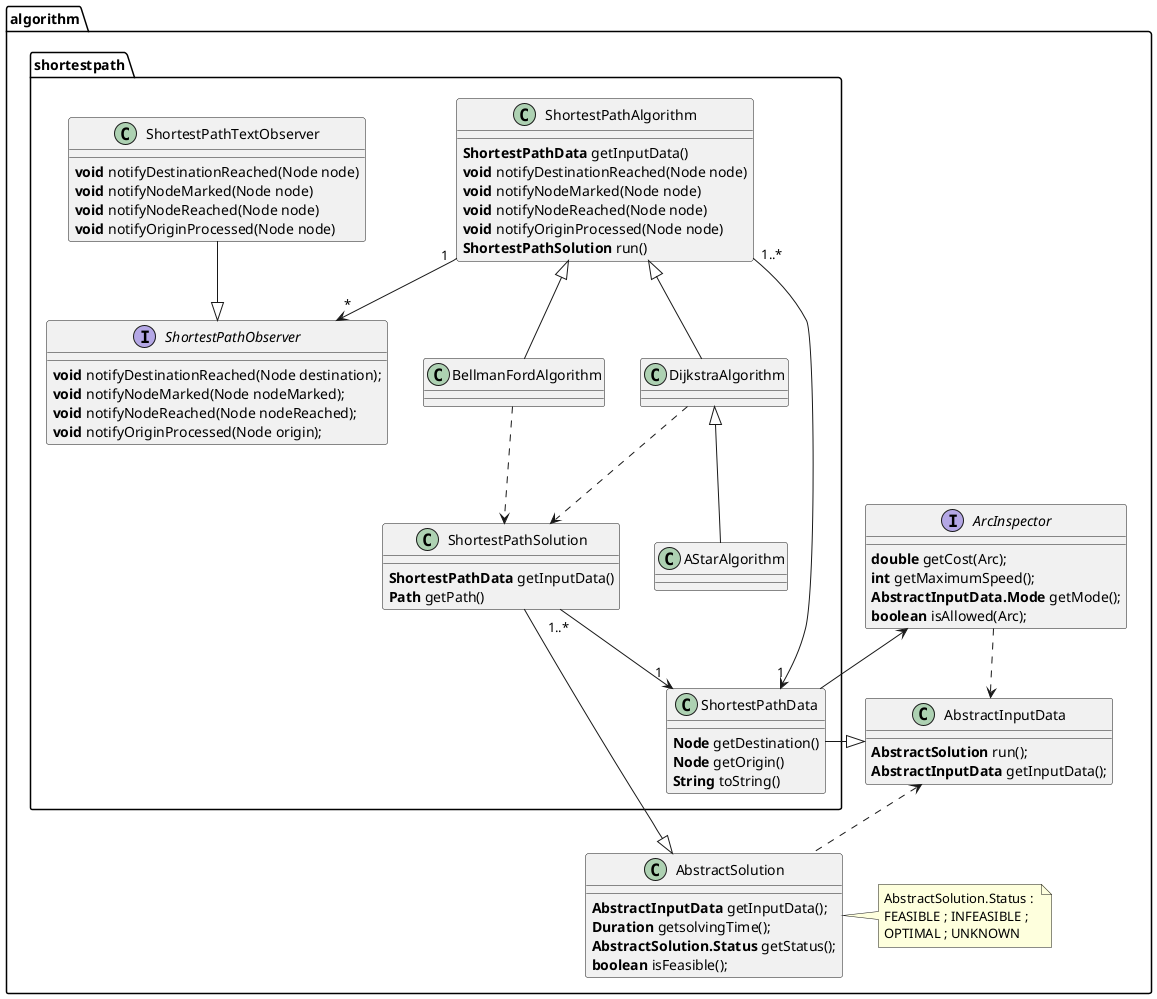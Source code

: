 @startuml
package "algorithm" {
    together {
        interface ArcInspector {
            **double** getCost​(Arc);
            **int** getMaximumSpeed();
            **AbstractInputData.Mode** getMode();
            **boolean** isAllowed​(Arc);
        }
        
        ArcInspector ..> AbstractInputData
        class AbstractInputData {
            **AbstractSolution** run();
            **AbstractInputData** getInputData();
        }
    }
    class AbstractSolution {
        **AbstractInputData** getInputData();
        **Duration** getsolvingTime();
        **AbstractSolution.Status** getStatus();
        **boolean** isFeasible();
    }
    note right: AbstractSolution.Status : \nFEASIBLE ; INFEASIBLE ;\nOPTIMAL ; UNKNOWN
    
    AbstractInputData <.. AbstractSolution
    package algorithm.shortestpath {
        interface ShortestPathObserver {
            **void** notifyDestinationReached(Node destination);
            **void** notifyNodeMarked​(Node nodeMarked);
            **void** notifyNodeReached(Node nodeReached);
            **void** notifyOriginProcessed(Node origin);
        }	
        class AStarAlgorithm {
            
        } 
        together { 
            class BellmanFordAlgorithm {
                
            } 
            class DijkstraAlgorithm {
                
            }
            class ShortestPathAlgorithm {
                **ShortestPathData** getInputData()
                **void** notifyDestinationReached​(Node node)
                **void** notifyNodeMarked​(Node node)
                **void** notifyNodeReached​(Node node)
                **void** notifyOriginProcessed​(Node node)
                **ShortestPathSolution** run()
            } 	
        }
        DijkstraAlgorithm <|-- AStarAlgorithm
        DijkstraAlgorithm ..> ShortestPathSolution
        BellmanFordAlgorithm ..> ShortestPathSolution
        ShortestPathAlgorithm "1..*" --> "1" ShortestPathData
        	 
        ShortestPathAlgorithm <|-- BellmanFordAlgorithm
        ShortestPathAlgorithm  <|--  DijkstraAlgorithm
        
        ShortestPathAlgorithm "1" --> "*" ShortestPathObserver
        class ShortestPathData {
            **Node** getDestination()
            **Node** getOrigin() 	 
            **String** toString()
        } 	 
        ShortestPathData --|> AbstractInputData
        ArcInspector <-- ShortestPathData
        class ShortestPathSolution {
            **ShortestPathData** getInputData()
            **Path** getPath()
        } 	 
        ShortestPathSolution --|> AbstractSolution
        ShortestPathSolution "1..*" --> "1" ShortestPathData
        class ShortestPathTextObserver {
            **void** notifyDestinationReached​(Node node) 	
            **void** notifyNodeMarked​(Node node) 	
            **void** notifyNodeReached​(Node node) 	
            **void** notifyOriginProcessed​(Node node) 	
        }
        ShortestPathTextObserver --|> ShortestPathObserver
    }
}
@enduml